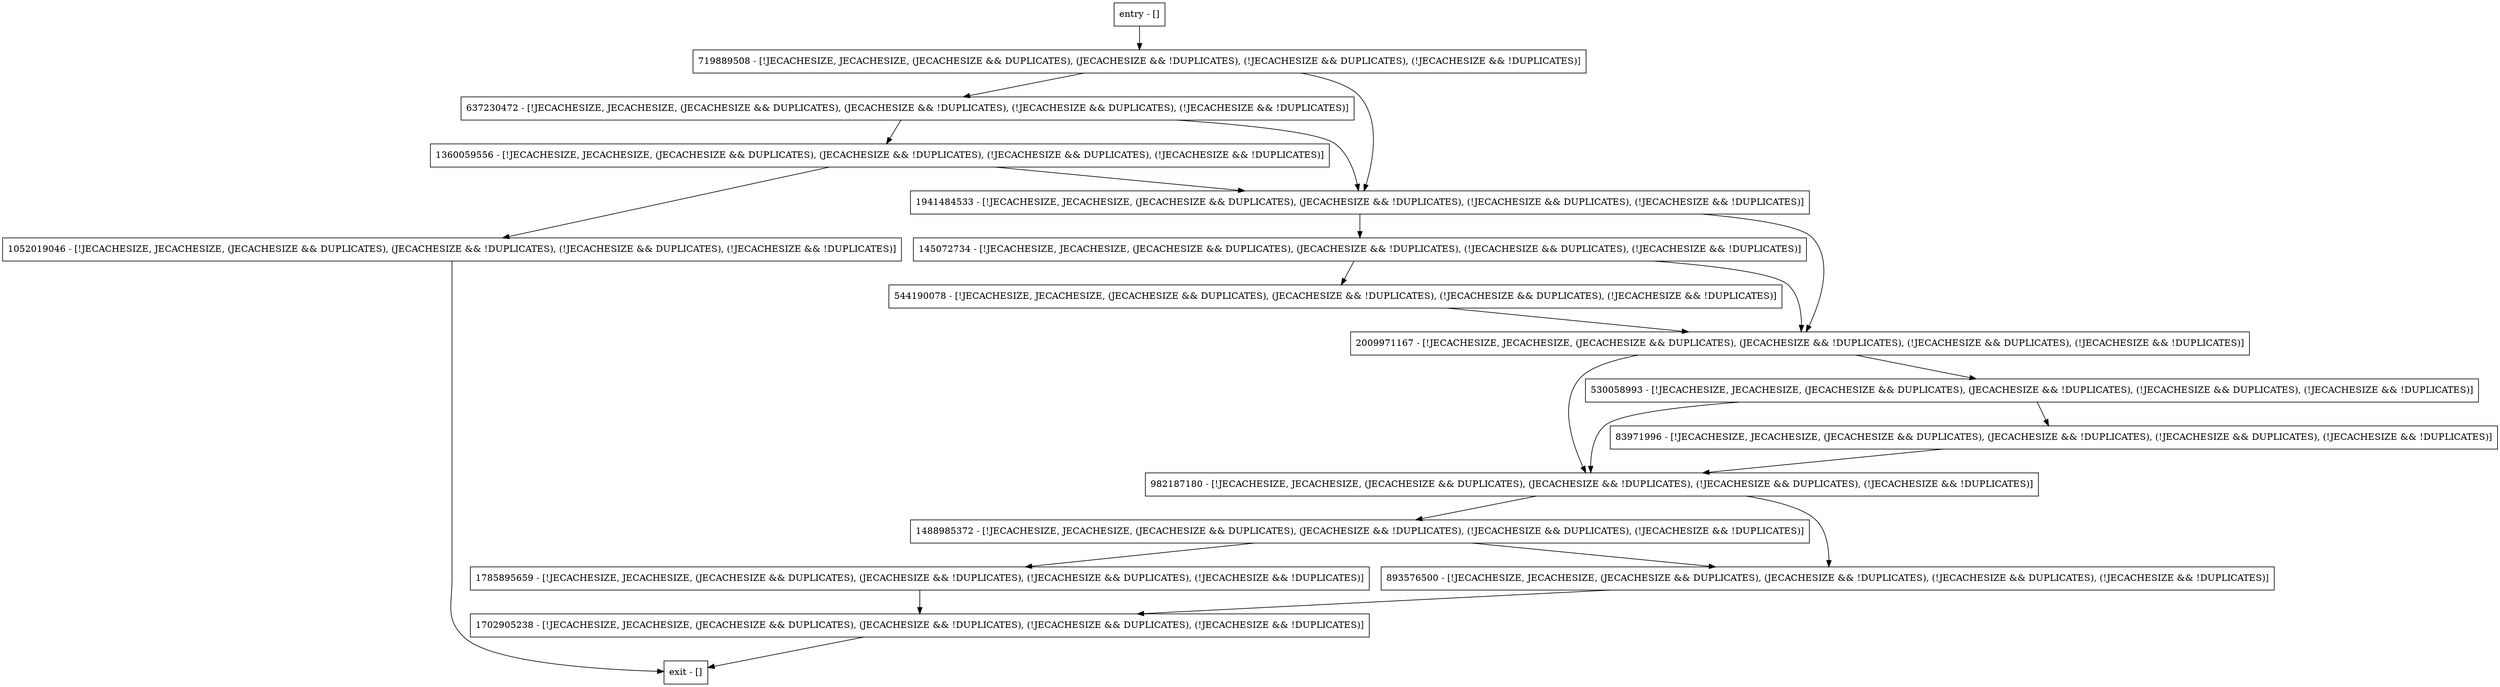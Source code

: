 digraph getReadableLocker {
node [shape=record];
637230472 [label="637230472 - [!JECACHESIZE, JECACHESIZE, (JECACHESIZE && DUPLICATES), (JECACHESIZE && !DUPLICATES), (!JECACHESIZE && DUPLICATES), (!JECACHESIZE && !DUPLICATES)]"];
1941484533 [label="1941484533 - [!JECACHESIZE, JECACHESIZE, (JECACHESIZE && DUPLICATES), (JECACHESIZE && !DUPLICATES), (!JECACHESIZE && DUPLICATES), (!JECACHESIZE && !DUPLICATES)]"];
719889508 [label="719889508 - [!JECACHESIZE, JECACHESIZE, (JECACHESIZE && DUPLICATES), (JECACHESIZE && !DUPLICATES), (!JECACHESIZE && DUPLICATES), (!JECACHESIZE && !DUPLICATES)]"];
2009971167 [label="2009971167 - [!JECACHESIZE, JECACHESIZE, (JECACHESIZE && DUPLICATES), (JECACHESIZE && !DUPLICATES), (!JECACHESIZE && DUPLICATES), (!JECACHESIZE && !DUPLICATES)]"];
530058993 [label="530058993 - [!JECACHESIZE, JECACHESIZE, (JECACHESIZE && DUPLICATES), (JECACHESIZE && !DUPLICATES), (!JECACHESIZE && DUPLICATES), (!JECACHESIZE && !DUPLICATES)]"];
982187180 [label="982187180 - [!JECACHESIZE, JECACHESIZE, (JECACHESIZE && DUPLICATES), (JECACHESIZE && !DUPLICATES), (!JECACHESIZE && DUPLICATES), (!JECACHESIZE && !DUPLICATES)]"];
entry [label="entry - []"];
exit [label="exit - []"];
1702905238 [label="1702905238 - [!JECACHESIZE, JECACHESIZE, (JECACHESIZE && DUPLICATES), (JECACHESIZE && !DUPLICATES), (!JECACHESIZE && DUPLICATES), (!JECACHESIZE && !DUPLICATES)]"];
1785895659 [label="1785895659 - [!JECACHESIZE, JECACHESIZE, (JECACHESIZE && DUPLICATES), (JECACHESIZE && !DUPLICATES), (!JECACHESIZE && DUPLICATES), (!JECACHESIZE && !DUPLICATES)]"];
1360059556 [label="1360059556 - [!JECACHESIZE, JECACHESIZE, (JECACHESIZE && DUPLICATES), (JECACHESIZE && !DUPLICATES), (!JECACHESIZE && DUPLICATES), (!JECACHESIZE && !DUPLICATES)]"];
145072734 [label="145072734 - [!JECACHESIZE, JECACHESIZE, (JECACHESIZE && DUPLICATES), (JECACHESIZE && !DUPLICATES), (!JECACHESIZE && DUPLICATES), (!JECACHESIZE && !DUPLICATES)]"];
1052019046 [label="1052019046 - [!JECACHESIZE, JECACHESIZE, (JECACHESIZE && DUPLICATES), (JECACHESIZE && !DUPLICATES), (!JECACHESIZE && DUPLICATES), (!JECACHESIZE && !DUPLICATES)]"];
893576500 [label="893576500 - [!JECACHESIZE, JECACHESIZE, (JECACHESIZE && DUPLICATES), (JECACHESIZE && !DUPLICATES), (!JECACHESIZE && DUPLICATES), (!JECACHESIZE && !DUPLICATES)]"];
83971996 [label="83971996 - [!JECACHESIZE, JECACHESIZE, (JECACHESIZE && DUPLICATES), (JECACHESIZE && !DUPLICATES), (!JECACHESIZE && DUPLICATES), (!JECACHESIZE && !DUPLICATES)]"];
544190078 [label="544190078 - [!JECACHESIZE, JECACHESIZE, (JECACHESIZE && DUPLICATES), (JECACHESIZE && !DUPLICATES), (!JECACHESIZE && DUPLICATES), (!JECACHESIZE && !DUPLICATES)]"];
1488985372 [label="1488985372 - [!JECACHESIZE, JECACHESIZE, (JECACHESIZE && DUPLICATES), (JECACHESIZE && !DUPLICATES), (!JECACHESIZE && DUPLICATES), (!JECACHESIZE && !DUPLICATES)]"];
entry;
exit;
637230472 -> 1360059556;
637230472 -> 1941484533;
1941484533 -> 145072734;
1941484533 -> 2009971167;
719889508 -> 637230472;
719889508 -> 1941484533;
2009971167 -> 530058993;
2009971167 -> 982187180;
530058993 -> 83971996;
530058993 -> 982187180;
982187180 -> 893576500;
982187180 -> 1488985372;
entry -> 719889508;
1702905238 -> exit;
1785895659 -> 1702905238;
1360059556 -> 1941484533;
1360059556 -> 1052019046;
145072734 -> 2009971167;
145072734 -> 544190078;
1052019046 -> exit;
893576500 -> 1702905238;
83971996 -> 982187180;
544190078 -> 2009971167;
1488985372 -> 1785895659;
1488985372 -> 893576500;
}
